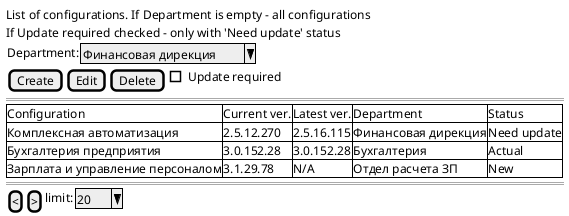 @startsalt

{
List of configurations. If Department is empty - all configurations
If Update required checked - only with 'Need update' status


{Department: |^ Финансовая дирекция^}
{[Create] | [Edit] | [Delete] | [] Update required}
==
{#
Configuration|Current ver.  |  Latest ver. | Department | Status
Комплексная автоматизация|2.5.12.270|2.5.16.115| Финансовая дирекция |  Need update
Бухгалтерия предприятия|3.0.152.28| 3.0.152.28 | Бухгалтерия |Actual
Зарплата и управление персоналом|3.1.29.78| N/A |Отдел расчета ЗП |   New
}
==
{[<]|[>]|limit:| ^ 20 ^}
}
@endsalt